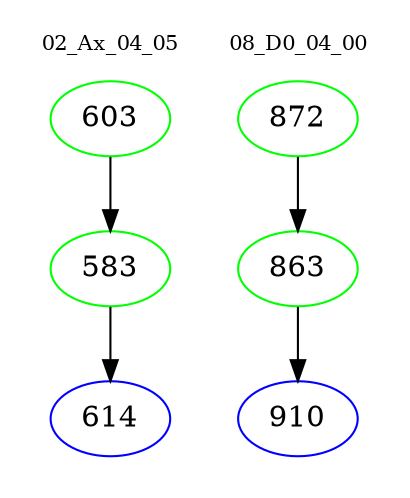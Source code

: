 digraph{
subgraph cluster_0 {
color = white
label = "02_Ax_04_05";
fontsize=10;
T0_603 [label="603", color="green"]
T0_603 -> T0_583 [color="black"]
T0_583 [label="583", color="green"]
T0_583 -> T0_614 [color="black"]
T0_614 [label="614", color="blue"]
}
subgraph cluster_1 {
color = white
label = "08_D0_04_00";
fontsize=10;
T1_872 [label="872", color="green"]
T1_872 -> T1_863 [color="black"]
T1_863 [label="863", color="green"]
T1_863 -> T1_910 [color="black"]
T1_910 [label="910", color="blue"]
}
}
